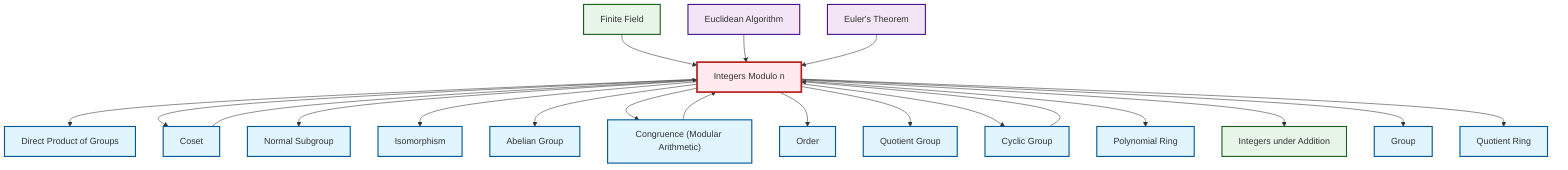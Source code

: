 graph TD
    classDef definition fill:#e1f5fe,stroke:#01579b,stroke-width:2px
    classDef theorem fill:#f3e5f5,stroke:#4a148c,stroke-width:2px
    classDef axiom fill:#fff3e0,stroke:#e65100,stroke-width:2px
    classDef example fill:#e8f5e9,stroke:#1b5e20,stroke-width:2px
    classDef current fill:#ffebee,stroke:#b71c1c,stroke-width:3px
    ex-quotient-integers-mod-n["Integers Modulo n"]:::example
    def-quotient-ring["Quotient Ring"]:::definition
    def-coset["Coset"]:::definition
    def-isomorphism["Isomorphism"]:::definition
    def-abelian-group["Abelian Group"]:::definition
    def-polynomial-ring["Polynomial Ring"]:::definition
    thm-euclidean-algorithm["Euclidean Algorithm"]:::theorem
    def-order["Order"]:::definition
    def-direct-product["Direct Product of Groups"]:::definition
    ex-finite-field["Finite Field"]:::example
    ex-integers-addition["Integers under Addition"]:::example
    def-group["Group"]:::definition
    def-cyclic-group["Cyclic Group"]:::definition
    def-congruence["Congruence (Modular Arithmetic)"]:::definition
    def-normal-subgroup["Normal Subgroup"]:::definition
    def-quotient-group["Quotient Group"]:::definition
    thm-euler["Euler's Theorem"]:::theorem
    ex-quotient-integers-mod-n --> def-direct-product
    ex-finite-field --> ex-quotient-integers-mod-n
    ex-quotient-integers-mod-n --> def-coset
    def-congruence --> ex-quotient-integers-mod-n
    ex-quotient-integers-mod-n --> def-normal-subgroup
    thm-euclidean-algorithm --> ex-quotient-integers-mod-n
    ex-quotient-integers-mod-n --> def-isomorphism
    def-cyclic-group --> ex-quotient-integers-mod-n
    def-coset --> ex-quotient-integers-mod-n
    ex-quotient-integers-mod-n --> def-abelian-group
    ex-quotient-integers-mod-n --> def-congruence
    ex-quotient-integers-mod-n --> def-order
    thm-euler --> ex-quotient-integers-mod-n
    ex-quotient-integers-mod-n --> def-quotient-group
    ex-quotient-integers-mod-n --> def-cyclic-group
    ex-quotient-integers-mod-n --> def-polynomial-ring
    ex-quotient-integers-mod-n --> ex-integers-addition
    ex-quotient-integers-mod-n --> def-group
    ex-quotient-integers-mod-n --> def-quotient-ring
    class ex-quotient-integers-mod-n current
